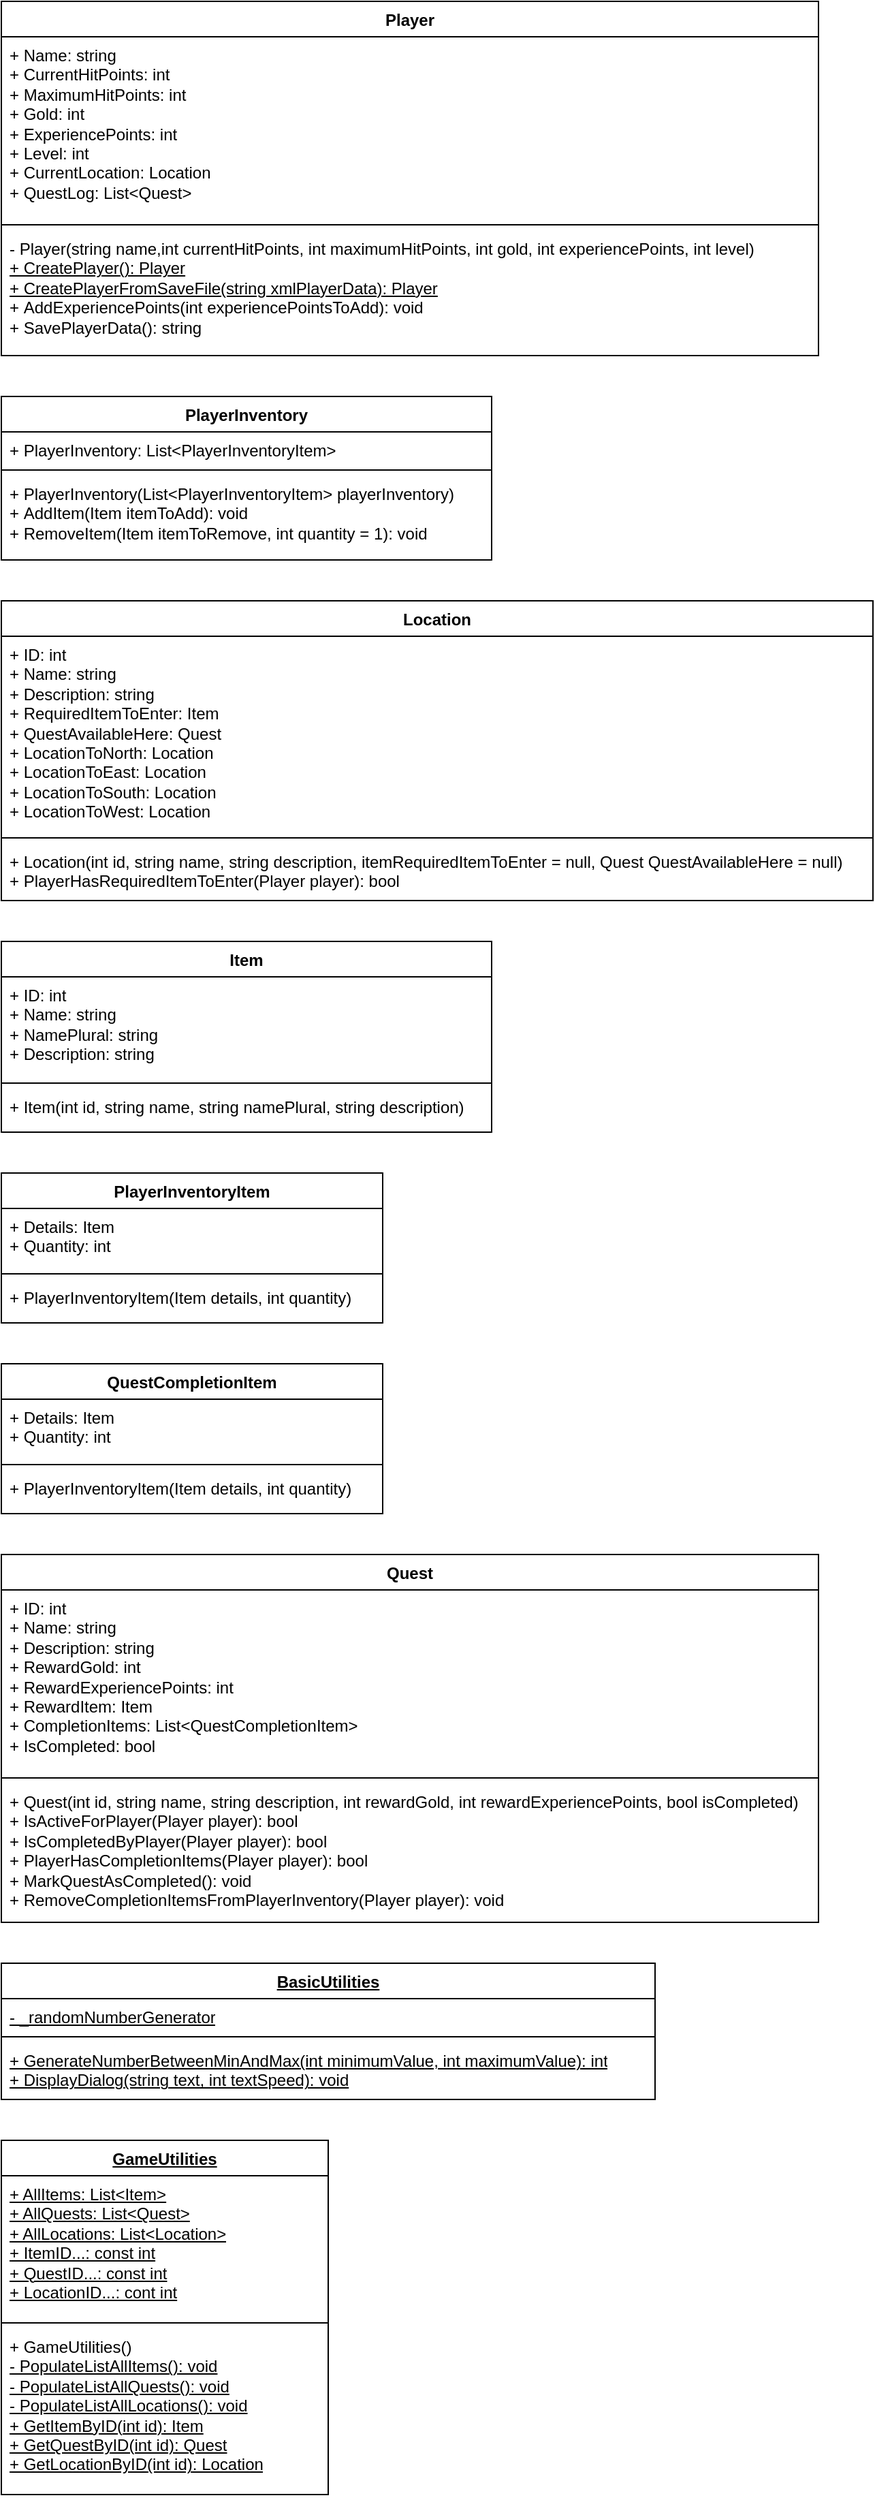 <mxfile version="21.7.5" type="device">
  <diagram name="Page-1" id="J3AUHbUucc0vbvGvA6WI">
    <mxGraphModel dx="813" dy="450" grid="1" gridSize="10" guides="1" tooltips="1" connect="1" arrows="1" fold="1" page="1" pageScale="1" pageWidth="850" pageHeight="1100" math="0" shadow="0">
      <root>
        <mxCell id="0" />
        <mxCell id="1" parent="0" />
        <mxCell id="fnEIgWAX-s85td7BNk4T-1" value="Player" style="swimlane;fontStyle=1;align=center;verticalAlign=top;childLayout=stackLayout;horizontal=1;startSize=26;horizontalStack=0;resizeParent=1;resizeParentMax=0;resizeLast=0;collapsible=1;marginBottom=0;whiteSpace=wrap;html=1;" parent="1" vertex="1">
          <mxGeometry x="40" y="40" width="600" height="260" as="geometry" />
        </mxCell>
        <mxCell id="fnEIgWAX-s85td7BNk4T-2" value="+ Name: string&lt;br&gt;+ CurrentHitPoints: int&lt;br&gt;+ MaximumHitPoints: int&lt;br&gt;+ Gold: int&lt;br&gt;+ ExperiencePoints: int&lt;br&gt;+ Level: int&lt;br&gt;+ CurrentLocation: Location&lt;br&gt;+ QuestLog: List&amp;lt;Quest&amp;gt;" style="text;strokeColor=none;fillColor=none;align=left;verticalAlign=top;spacingLeft=4;spacingRight=4;overflow=hidden;rotatable=0;points=[[0,0.5],[1,0.5]];portConstraint=eastwest;whiteSpace=wrap;html=1;" parent="fnEIgWAX-s85td7BNk4T-1" vertex="1">
          <mxGeometry y="26" width="600" height="134" as="geometry" />
        </mxCell>
        <mxCell id="fnEIgWAX-s85td7BNk4T-3" value="" style="line;strokeWidth=1;fillColor=none;align=left;verticalAlign=middle;spacingTop=-1;spacingLeft=3;spacingRight=3;rotatable=0;labelPosition=right;points=[];portConstraint=eastwest;strokeColor=inherit;" parent="fnEIgWAX-s85td7BNk4T-1" vertex="1">
          <mxGeometry y="160" width="600" height="8" as="geometry" />
        </mxCell>
        <mxCell id="fnEIgWAX-s85td7BNk4T-4" value="- Player(string name,int currentHitPoints, int maximumHitPoints, int gold, int experiencePoints, int level)&lt;br&gt;&lt;u&gt;+ CreatePlayer(): Player&lt;/u&gt;&lt;br&gt;&lt;u&gt;+ CreatePlayerFromSaveFile(string xmlPlayerData): Player&lt;/u&gt;&lt;br&gt;+&amp;nbsp;AddExperiencePoints(int experiencePointsToAdd): void&lt;br&gt;+ SavePlayerData(): string" style="text;strokeColor=none;fillColor=none;align=left;verticalAlign=top;spacingLeft=4;spacingRight=4;overflow=hidden;rotatable=0;points=[[0,0.5],[1,0.5]];portConstraint=eastwest;whiteSpace=wrap;html=1;" parent="fnEIgWAX-s85td7BNk4T-1" vertex="1">
          <mxGeometry y="168" width="600" height="92" as="geometry" />
        </mxCell>
        <mxCell id="fnEIgWAX-s85td7BNk4T-10" value="PlayerInventory" style="swimlane;fontStyle=1;align=center;verticalAlign=top;childLayout=stackLayout;horizontal=1;startSize=26;horizontalStack=0;resizeParent=1;resizeParentMax=0;resizeLast=0;collapsible=1;marginBottom=0;whiteSpace=wrap;html=1;" parent="1" vertex="1">
          <mxGeometry x="40" y="330" width="360" height="120" as="geometry" />
        </mxCell>
        <mxCell id="fnEIgWAX-s85td7BNk4T-11" value="+ PlayerInventory: List&amp;lt;PlayerInventoryItem&amp;gt;" style="text;strokeColor=none;fillColor=none;align=left;verticalAlign=top;spacingLeft=4;spacingRight=4;overflow=hidden;rotatable=0;points=[[0,0.5],[1,0.5]];portConstraint=eastwest;whiteSpace=wrap;html=1;" parent="fnEIgWAX-s85td7BNk4T-10" vertex="1">
          <mxGeometry y="26" width="360" height="24" as="geometry" />
        </mxCell>
        <mxCell id="fnEIgWAX-s85td7BNk4T-12" value="" style="line;strokeWidth=1;fillColor=none;align=left;verticalAlign=middle;spacingTop=-1;spacingLeft=3;spacingRight=3;rotatable=0;labelPosition=right;points=[];portConstraint=eastwest;strokeColor=inherit;" parent="fnEIgWAX-s85td7BNk4T-10" vertex="1">
          <mxGeometry y="50" width="360" height="8" as="geometry" />
        </mxCell>
        <mxCell id="fnEIgWAX-s85td7BNk4T-13" value="+&amp;nbsp;PlayerInventory(List&amp;lt;PlayerInventoryItem&amp;gt; playerInventory)&lt;br&gt;+&amp;nbsp;AddItem(Item itemToAdd): void&lt;br&gt;+&amp;nbsp;RemoveItem(Item itemToRemove, int quantity = 1): void" style="text;strokeColor=none;fillColor=none;align=left;verticalAlign=top;spacingLeft=4;spacingRight=4;overflow=hidden;rotatable=0;points=[[0,0.5],[1,0.5]];portConstraint=eastwest;whiteSpace=wrap;html=1;" parent="fnEIgWAX-s85td7BNk4T-10" vertex="1">
          <mxGeometry y="58" width="360" height="62" as="geometry" />
        </mxCell>
        <mxCell id="fnEIgWAX-s85td7BNk4T-21" value="Location" style="swimlane;fontStyle=1;align=center;verticalAlign=top;childLayout=stackLayout;horizontal=1;startSize=26;horizontalStack=0;resizeParent=1;resizeParentMax=0;resizeLast=0;collapsible=1;marginBottom=0;whiteSpace=wrap;html=1;" parent="1" vertex="1">
          <mxGeometry x="40" y="480" width="640" height="220" as="geometry" />
        </mxCell>
        <mxCell id="fnEIgWAX-s85td7BNk4T-22" value="+ ID: int&lt;br&gt;+ Name: string&lt;br&gt;+ Description: string&lt;br&gt;+&amp;nbsp;RequiredItemToEnter: Item&lt;br&gt;+&amp;nbsp;QuestAvailableHere: Quest&lt;br&gt;+&amp;nbsp;LocationToNorth: Location&lt;br&gt;+&amp;nbsp;LocationToEast: Location&lt;br&gt;+&amp;nbsp;LocationToSouth: Location&lt;br&gt;+&amp;nbsp;LocationToWest: Location" style="text;strokeColor=none;fillColor=none;align=left;verticalAlign=top;spacingLeft=4;spacingRight=4;overflow=hidden;rotatable=0;points=[[0,0.5],[1,0.5]];portConstraint=eastwest;whiteSpace=wrap;html=1;" parent="fnEIgWAX-s85td7BNk4T-21" vertex="1">
          <mxGeometry y="26" width="640" height="144" as="geometry" />
        </mxCell>
        <mxCell id="fnEIgWAX-s85td7BNk4T-23" value="" style="line;strokeWidth=1;fillColor=none;align=left;verticalAlign=middle;spacingTop=-1;spacingLeft=3;spacingRight=3;rotatable=0;labelPosition=right;points=[];portConstraint=eastwest;strokeColor=inherit;" parent="fnEIgWAX-s85td7BNk4T-21" vertex="1">
          <mxGeometry y="170" width="640" height="8" as="geometry" />
        </mxCell>
        <mxCell id="fnEIgWAX-s85td7BNk4T-24" value="+ Location(int id, string name, string description, itemRequiredItemToEnter = null, Quest QuestAvailableHere = null)&lt;br&gt;+ PlayerHasRequiredItemToEnter(Player player): bool" style="text;strokeColor=none;fillColor=none;align=left;verticalAlign=top;spacingLeft=4;spacingRight=4;overflow=hidden;rotatable=0;points=[[0,0.5],[1,0.5]];portConstraint=eastwest;whiteSpace=wrap;html=1;" parent="fnEIgWAX-s85td7BNk4T-21" vertex="1">
          <mxGeometry y="178" width="640" height="42" as="geometry" />
        </mxCell>
        <mxCell id="fnEIgWAX-s85td7BNk4T-29" value="Quest" style="swimlane;fontStyle=1;align=center;verticalAlign=top;childLayout=stackLayout;horizontal=1;startSize=26;horizontalStack=0;resizeParent=1;resizeParentMax=0;resizeLast=0;collapsible=1;marginBottom=0;whiteSpace=wrap;html=1;" parent="1" vertex="1">
          <mxGeometry x="40" y="1180" width="600" height="270" as="geometry" />
        </mxCell>
        <mxCell id="fnEIgWAX-s85td7BNk4T-30" value="+ ID: int&lt;br&gt;+ Name: string&lt;br&gt;+ Description: string&lt;br&gt;+ RewardGold: int&lt;br&gt;+ RewardExperiencePoints: int&lt;br&gt;+ RewardItem: Item&lt;br&gt;+ CompletionItems: List&amp;lt;QuestCompletionItem&amp;gt;&lt;br&gt;+ IsCompleted: bool" style="text;strokeColor=none;fillColor=none;align=left;verticalAlign=top;spacingLeft=4;spacingRight=4;overflow=hidden;rotatable=0;points=[[0,0.5],[1,0.5]];portConstraint=eastwest;whiteSpace=wrap;html=1;" parent="fnEIgWAX-s85td7BNk4T-29" vertex="1">
          <mxGeometry y="26" width="600" height="134" as="geometry" />
        </mxCell>
        <mxCell id="fnEIgWAX-s85td7BNk4T-31" value="" style="line;strokeWidth=1;fillColor=none;align=left;verticalAlign=middle;spacingTop=-1;spacingLeft=3;spacingRight=3;rotatable=0;labelPosition=right;points=[];portConstraint=eastwest;strokeColor=inherit;" parent="fnEIgWAX-s85td7BNk4T-29" vertex="1">
          <mxGeometry y="160" width="600" height="8" as="geometry" />
        </mxCell>
        <mxCell id="fnEIgWAX-s85td7BNk4T-32" value="+ Quest(int id, string name, string description, int rewardGold, int rewardExperiencePoints, bool isCompleted)&lt;br&gt;+ IsActiveForPlayer(Player player): bool&lt;br&gt;+ IsCompletedByPlayer(Player player): bool&lt;br&gt;+&amp;nbsp;PlayerHasCompletionItems(Player player): bool&lt;br&gt;+&amp;nbsp;MarkQuestAsCompleted(): void&lt;br&gt;+&amp;nbsp;RemoveCompletionItemsFromPlayerInventory(Player player): void" style="text;strokeColor=none;fillColor=none;align=left;verticalAlign=top;spacingLeft=4;spacingRight=4;overflow=hidden;rotatable=0;points=[[0,0.5],[1,0.5]];portConstraint=eastwest;whiteSpace=wrap;html=1;" parent="fnEIgWAX-s85td7BNk4T-29" vertex="1">
          <mxGeometry y="168" width="600" height="102" as="geometry" />
        </mxCell>
        <mxCell id="fnEIgWAX-s85td7BNk4T-50" value="&lt;u&gt;BasicUtilities&lt;/u&gt;" style="swimlane;fontStyle=1;align=center;verticalAlign=top;childLayout=stackLayout;horizontal=1;startSize=26;horizontalStack=0;resizeParent=1;resizeParentMax=0;resizeLast=0;collapsible=1;marginBottom=0;whiteSpace=wrap;html=1;" parent="1" vertex="1">
          <mxGeometry x="40" y="1480" width="480" height="100" as="geometry" />
        </mxCell>
        <mxCell id="fnEIgWAX-s85td7BNk4T-51" value="&lt;u&gt;- _randomNumberGenerator&lt;/u&gt;" style="text;strokeColor=none;fillColor=none;align=left;verticalAlign=top;spacingLeft=4;spacingRight=4;overflow=hidden;rotatable=0;points=[[0,0.5],[1,0.5]];portConstraint=eastwest;whiteSpace=wrap;html=1;" parent="fnEIgWAX-s85td7BNk4T-50" vertex="1">
          <mxGeometry y="26" width="480" height="24" as="geometry" />
        </mxCell>
        <mxCell id="fnEIgWAX-s85td7BNk4T-52" value="" style="line;strokeWidth=1;fillColor=none;align=left;verticalAlign=middle;spacingTop=-1;spacingLeft=3;spacingRight=3;rotatable=0;labelPosition=right;points=[];portConstraint=eastwest;strokeColor=inherit;" parent="fnEIgWAX-s85td7BNk4T-50" vertex="1">
          <mxGeometry y="50" width="480" height="8" as="geometry" />
        </mxCell>
        <mxCell id="fnEIgWAX-s85td7BNk4T-53" value="&lt;u&gt;+ GenerateNumberBetweenMinAndMax(int minimumValue, int maximumValue): int&lt;br&gt;+ DisplayDialog(string text, int textSpeed): void&lt;br&gt;&lt;/u&gt;" style="text;strokeColor=none;fillColor=none;align=left;verticalAlign=top;spacingLeft=4;spacingRight=4;overflow=hidden;rotatable=0;points=[[0,0.5],[1,0.5]];portConstraint=eastwest;whiteSpace=wrap;html=1;" parent="fnEIgWAX-s85td7BNk4T-50" vertex="1">
          <mxGeometry y="58" width="480" height="42" as="geometry" />
        </mxCell>
        <mxCell id="fnEIgWAX-s85td7BNk4T-54" value="&lt;u&gt;GameUtilities&lt;/u&gt;" style="swimlane;fontStyle=1;align=center;verticalAlign=top;childLayout=stackLayout;horizontal=1;startSize=26;horizontalStack=0;resizeParent=1;resizeParentMax=0;resizeLast=0;collapsible=1;marginBottom=0;whiteSpace=wrap;html=1;" parent="1" vertex="1">
          <mxGeometry x="40" y="1610" width="240" height="260" as="geometry" />
        </mxCell>
        <mxCell id="fnEIgWAX-s85td7BNk4T-55" value="&lt;u&gt;+ AllItems: List&amp;lt;Item&amp;gt;&lt;br&gt;+ AllQuests: List&amp;lt;Quest&amp;gt;&lt;br&gt;+ AllLocations: List&amp;lt;Location&amp;gt;&lt;br&gt;+ ItemID...: const int&lt;br&gt;+ QuestID...: const int&lt;br&gt;+ LocationID...: cont int&lt;/u&gt;" style="text;strokeColor=none;fillColor=none;align=left;verticalAlign=top;spacingLeft=4;spacingRight=4;overflow=hidden;rotatable=0;points=[[0,0.5],[1,0.5]];portConstraint=eastwest;whiteSpace=wrap;html=1;" parent="fnEIgWAX-s85td7BNk4T-54" vertex="1">
          <mxGeometry y="26" width="240" height="104" as="geometry" />
        </mxCell>
        <mxCell id="fnEIgWAX-s85td7BNk4T-56" value="" style="line;strokeWidth=1;fillColor=none;align=left;verticalAlign=middle;spacingTop=-1;spacingLeft=3;spacingRight=3;rotatable=0;labelPosition=right;points=[];portConstraint=eastwest;strokeColor=inherit;" parent="fnEIgWAX-s85td7BNk4T-54" vertex="1">
          <mxGeometry y="130" width="240" height="8" as="geometry" />
        </mxCell>
        <mxCell id="fnEIgWAX-s85td7BNk4T-57" value="+&amp;nbsp;&lt;span style=&quot;border-color: var(--border-color); text-align: center;&quot;&gt;GameUtilities()&lt;/span&gt;&lt;br&gt;&lt;u&gt;- PopulateListAllItems(): void&lt;/u&gt;&lt;br&gt;&lt;u&gt;- PopulateListAllQuests(): void&lt;/u&gt;&lt;br&gt;&lt;u&gt;- PopulateListAllLocations(): void&lt;/u&gt;&lt;br&gt;&lt;u&gt;+&amp;nbsp;GetItemByID(int id): Item&lt;/u&gt;&lt;br&gt;&lt;u&gt;+&amp;nbsp;GetQuestByID(int id): Quest&lt;/u&gt;&lt;br&gt;&lt;u&gt;+&amp;nbsp;GetLocationByID(int id): Location&lt;/u&gt;" style="text;strokeColor=none;fillColor=none;align=left;verticalAlign=top;spacingLeft=4;spacingRight=4;overflow=hidden;rotatable=0;points=[[0,0.5],[1,0.5]];portConstraint=eastwest;whiteSpace=wrap;html=1;" parent="fnEIgWAX-s85td7BNk4T-54" vertex="1">
          <mxGeometry y="138" width="240" height="122" as="geometry" />
        </mxCell>
        <mxCell id="fnEIgWAX-s85td7BNk4T-59" value="PlayerInventoryItem" style="swimlane;fontStyle=1;align=center;verticalAlign=top;childLayout=stackLayout;horizontal=1;startSize=26;horizontalStack=0;resizeParent=1;resizeParentMax=0;resizeLast=0;collapsible=1;marginBottom=0;whiteSpace=wrap;html=1;" parent="1" vertex="1">
          <mxGeometry x="40" y="900" width="280" height="110" as="geometry" />
        </mxCell>
        <mxCell id="fnEIgWAX-s85td7BNk4T-60" value="+ Details: Item&lt;br style=&quot;border-color: var(--border-color);&quot;&gt;+ Quantity: int" style="text;strokeColor=none;fillColor=none;align=left;verticalAlign=top;spacingLeft=4;spacingRight=4;overflow=hidden;rotatable=0;points=[[0,0.5],[1,0.5]];portConstraint=eastwest;whiteSpace=wrap;html=1;" parent="fnEIgWAX-s85td7BNk4T-59" vertex="1">
          <mxGeometry y="26" width="280" height="44" as="geometry" />
        </mxCell>
        <mxCell id="fnEIgWAX-s85td7BNk4T-61" value="" style="line;strokeWidth=1;fillColor=none;align=left;verticalAlign=middle;spacingTop=-1;spacingLeft=3;spacingRight=3;rotatable=0;labelPosition=right;points=[];portConstraint=eastwest;strokeColor=inherit;" parent="fnEIgWAX-s85td7BNk4T-59" vertex="1">
          <mxGeometry y="70" width="280" height="8" as="geometry" />
        </mxCell>
        <mxCell id="fnEIgWAX-s85td7BNk4T-62" value="+&amp;nbsp;PlayerInventoryItem(Item details, int quantity)" style="text;strokeColor=none;fillColor=none;align=left;verticalAlign=top;spacingLeft=4;spacingRight=4;overflow=hidden;rotatable=0;points=[[0,0.5],[1,0.5]];portConstraint=eastwest;whiteSpace=wrap;html=1;" parent="fnEIgWAX-s85td7BNk4T-59" vertex="1">
          <mxGeometry y="78" width="280" height="32" as="geometry" />
        </mxCell>
        <mxCell id="fnEIgWAX-s85td7BNk4T-63" value="QuestCompletionItem" style="swimlane;fontStyle=1;align=center;verticalAlign=top;childLayout=stackLayout;horizontal=1;startSize=26;horizontalStack=0;resizeParent=1;resizeParentMax=0;resizeLast=0;collapsible=1;marginBottom=0;whiteSpace=wrap;html=1;" parent="1" vertex="1">
          <mxGeometry x="40" y="1040" width="280" height="110" as="geometry" />
        </mxCell>
        <mxCell id="fnEIgWAX-s85td7BNk4T-64" value="+ Details: Item&lt;br style=&quot;border-color: var(--border-color);&quot;&gt;+ Quantity: int" style="text;strokeColor=none;fillColor=none;align=left;verticalAlign=top;spacingLeft=4;spacingRight=4;overflow=hidden;rotatable=0;points=[[0,0.5],[1,0.5]];portConstraint=eastwest;whiteSpace=wrap;html=1;" parent="fnEIgWAX-s85td7BNk4T-63" vertex="1">
          <mxGeometry y="26" width="280" height="44" as="geometry" />
        </mxCell>
        <mxCell id="fnEIgWAX-s85td7BNk4T-65" value="" style="line;strokeWidth=1;fillColor=none;align=left;verticalAlign=middle;spacingTop=-1;spacingLeft=3;spacingRight=3;rotatable=0;labelPosition=right;points=[];portConstraint=eastwest;strokeColor=inherit;" parent="fnEIgWAX-s85td7BNk4T-63" vertex="1">
          <mxGeometry y="70" width="280" height="8" as="geometry" />
        </mxCell>
        <mxCell id="fnEIgWAX-s85td7BNk4T-66" value="+&amp;nbsp;PlayerInventoryItem(Item details, int quantity)" style="text;strokeColor=none;fillColor=none;align=left;verticalAlign=top;spacingLeft=4;spacingRight=4;overflow=hidden;rotatable=0;points=[[0,0.5],[1,0.5]];portConstraint=eastwest;whiteSpace=wrap;html=1;" parent="fnEIgWAX-s85td7BNk4T-63" vertex="1">
          <mxGeometry y="78" width="280" height="32" as="geometry" />
        </mxCell>
        <mxCell id="fnEIgWAX-s85td7BNk4T-67" value="Item" style="swimlane;fontStyle=1;align=center;verticalAlign=top;childLayout=stackLayout;horizontal=1;startSize=26;horizontalStack=0;resizeParent=1;resizeParentMax=0;resizeLast=0;collapsible=1;marginBottom=0;whiteSpace=wrap;html=1;" parent="1" vertex="1">
          <mxGeometry x="40" y="730" width="360" height="140" as="geometry" />
        </mxCell>
        <mxCell id="fnEIgWAX-s85td7BNk4T-68" value="+ ID: int&lt;br style=&quot;border-color: var(--border-color);&quot;&gt;+ Name: string&lt;br style=&quot;border-color: var(--border-color);&quot;&gt;+ NamePlural: string&lt;br style=&quot;border-color: var(--border-color);&quot;&gt;+ Description: string" style="text;strokeColor=none;fillColor=none;align=left;verticalAlign=top;spacingLeft=4;spacingRight=4;overflow=hidden;rotatable=0;points=[[0,0.5],[1,0.5]];portConstraint=eastwest;whiteSpace=wrap;html=1;" parent="fnEIgWAX-s85td7BNk4T-67" vertex="1">
          <mxGeometry y="26" width="360" height="74" as="geometry" />
        </mxCell>
        <mxCell id="fnEIgWAX-s85td7BNk4T-69" value="" style="line;strokeWidth=1;fillColor=none;align=left;verticalAlign=middle;spacingTop=-1;spacingLeft=3;spacingRight=3;rotatable=0;labelPosition=right;points=[];portConstraint=eastwest;strokeColor=inherit;" parent="fnEIgWAX-s85td7BNk4T-67" vertex="1">
          <mxGeometry y="100" width="360" height="8" as="geometry" />
        </mxCell>
        <mxCell id="fnEIgWAX-s85td7BNk4T-70" value="+&amp;nbsp;Item(int id, string name, string namePlural, string description)" style="text;strokeColor=none;fillColor=none;align=left;verticalAlign=top;spacingLeft=4;spacingRight=4;overflow=hidden;rotatable=0;points=[[0,0.5],[1,0.5]];portConstraint=eastwest;whiteSpace=wrap;html=1;" parent="fnEIgWAX-s85td7BNk4T-67" vertex="1">
          <mxGeometry y="108" width="360" height="32" as="geometry" />
        </mxCell>
      </root>
    </mxGraphModel>
  </diagram>
</mxfile>
